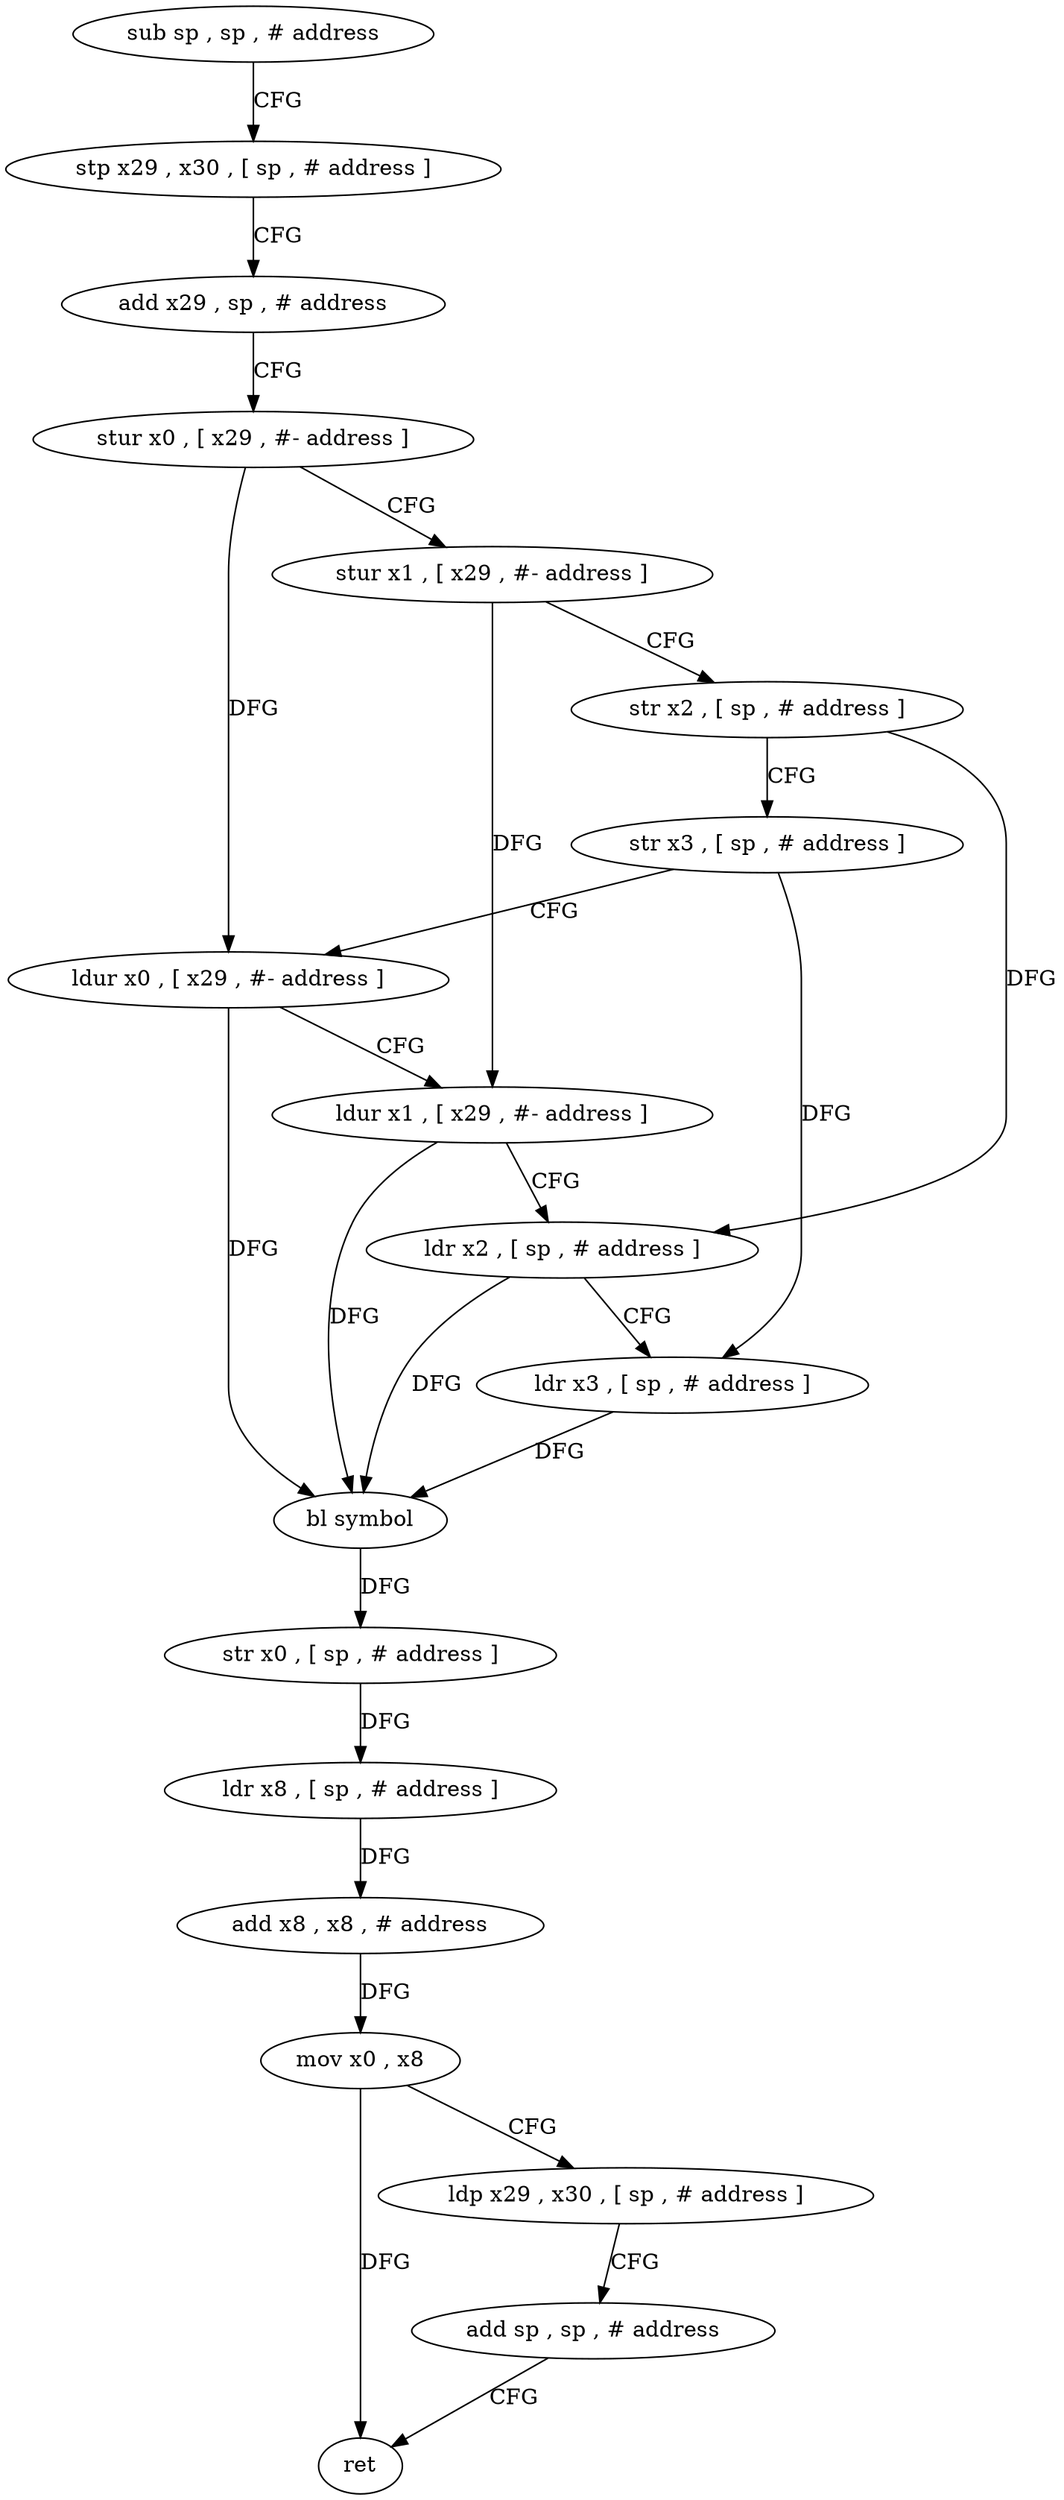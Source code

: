 digraph "func" {
"186868" [label = "sub sp , sp , # address" ]
"186872" [label = "stp x29 , x30 , [ sp , # address ]" ]
"186876" [label = "add x29 , sp , # address" ]
"186880" [label = "stur x0 , [ x29 , #- address ]" ]
"186884" [label = "stur x1 , [ x29 , #- address ]" ]
"186888" [label = "str x2 , [ sp , # address ]" ]
"186892" [label = "str x3 , [ sp , # address ]" ]
"186896" [label = "ldur x0 , [ x29 , #- address ]" ]
"186900" [label = "ldur x1 , [ x29 , #- address ]" ]
"186904" [label = "ldr x2 , [ sp , # address ]" ]
"186908" [label = "ldr x3 , [ sp , # address ]" ]
"186912" [label = "bl symbol" ]
"186916" [label = "str x0 , [ sp , # address ]" ]
"186920" [label = "ldr x8 , [ sp , # address ]" ]
"186924" [label = "add x8 , x8 , # address" ]
"186928" [label = "mov x0 , x8" ]
"186932" [label = "ldp x29 , x30 , [ sp , # address ]" ]
"186936" [label = "add sp , sp , # address" ]
"186940" [label = "ret" ]
"186868" -> "186872" [ label = "CFG" ]
"186872" -> "186876" [ label = "CFG" ]
"186876" -> "186880" [ label = "CFG" ]
"186880" -> "186884" [ label = "CFG" ]
"186880" -> "186896" [ label = "DFG" ]
"186884" -> "186888" [ label = "CFG" ]
"186884" -> "186900" [ label = "DFG" ]
"186888" -> "186892" [ label = "CFG" ]
"186888" -> "186904" [ label = "DFG" ]
"186892" -> "186896" [ label = "CFG" ]
"186892" -> "186908" [ label = "DFG" ]
"186896" -> "186900" [ label = "CFG" ]
"186896" -> "186912" [ label = "DFG" ]
"186900" -> "186904" [ label = "CFG" ]
"186900" -> "186912" [ label = "DFG" ]
"186904" -> "186908" [ label = "CFG" ]
"186904" -> "186912" [ label = "DFG" ]
"186908" -> "186912" [ label = "DFG" ]
"186912" -> "186916" [ label = "DFG" ]
"186916" -> "186920" [ label = "DFG" ]
"186920" -> "186924" [ label = "DFG" ]
"186924" -> "186928" [ label = "DFG" ]
"186928" -> "186932" [ label = "CFG" ]
"186928" -> "186940" [ label = "DFG" ]
"186932" -> "186936" [ label = "CFG" ]
"186936" -> "186940" [ label = "CFG" ]
}
